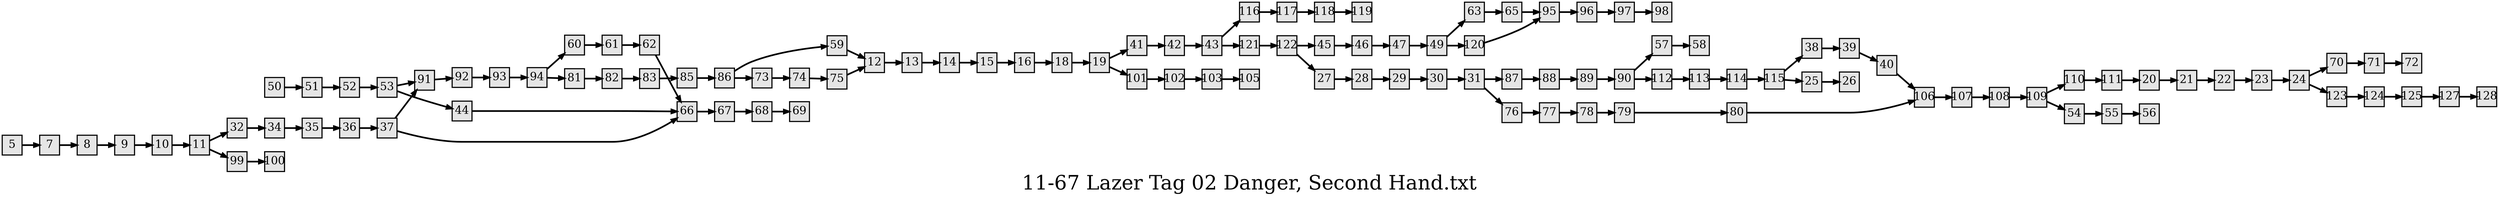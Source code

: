 digraph g{
  graph [ label="11-67 Lazer Tag 02 Danger, Second Hand.txt" rankdir=LR, ordering=out, fontsize=36, nodesep="0.35", ranksep="0.45"];
  node  [shape=rect, penwidth=2, fontsize=20, style=filled, fillcolor=grey90, margin="0,0", labelfloat=true, regular=true, fixedsize=true];
  edge  [labelfloat=true, penwidth=3, fontsize=12];

  5 -> 7;
  7 -> 8;
  8 -> 9;
  9 -> 10;
  10 -> 11;
  11 -> 32;
  11 -> 99;
  12 -> 13;
  13 -> 14;
  14 -> 15;
  15 -> 16;
  16 -> 18;
  18 -> 19;
  19 -> 41;
  19 -> 101;
  20 -> 21;
  21 -> 22;
  22 -> 23;
  23 -> 24;
  24 -> 70;
  24 -> 123;
  25 -> 26;
  27 -> 28;
  28 -> 29;
  29 -> 30;
  30 -> 31;
  31 -> 87;
  31 -> 76;
  32 -> 34;
  34 -> 35;
  35 -> 36;
  36 -> 37;
  37 -> 91;
  37 -> 66;
  38 -> 39;
  39 -> 40;
  40 -> 106;
  41 -> 42;
  42 -> 43;
  43 -> 116;
  43 -> 121;
  44 -> 66;
  45 -> 46;
  46 -> 47;
  47 -> 49;
  49 -> 63;
  49 -> 120;
  50 -> 51;
  51 -> 52;
  52 -> 53;
  53 -> 91;
  53 -> 44;
  54 -> 55;
  55 -> 56;
  57 -> 58;
  59 -> 12;
  60 -> 61;
  61 -> 62;
  62 -> 66;
  63 -> 65;
  65 -> 95;
  66 -> 67;
  67 -> 68;
  68 -> 69;
  70 -> 71;
  71 -> 72;
  73 -> 74;
  74 -> 75;
  75 -> 12;
  76 -> 77;
  77 -> 78;
  78 -> 79;
  79 -> 80;
  80 -> 106;
  81 -> 82;
  82 -> 83;
  83 -> 85;
  85 -> 86;
  86 -> 59;
  86 -> 73;
  87 -> 88;
  88 -> 89;
  89 -> 90;
  90 -> 57;
  90 -> 112;
  91 -> 92;
  92 -> 93;
  93 -> 94;
  94 -> 60;
  94 -> 81;
  95 -> 96;
  96 -> 97;
  97 -> 98;
  99 -> 100;
  101 -> 102;
  102 -> 103;
  103 -> 105;
  106 -> 107;
  107 -> 108;
  108 -> 109;
  109 -> 110;
  109 -> 54;
  110 -> 111;
  111 -> 20;
  112 -> 113;
  113 -> 114;
  114 -> 115;
  115 -> 38;
  115 -> 25;
  116 -> 117;
  117 -> 118;
  118 -> 119;
  120 -> 95;
  121 -> 122;
  122 -> 45;
  122 -> 27;
  123 -> 124;
  124 -> 125;
  125 -> 127;
  127 -> 128;
}

